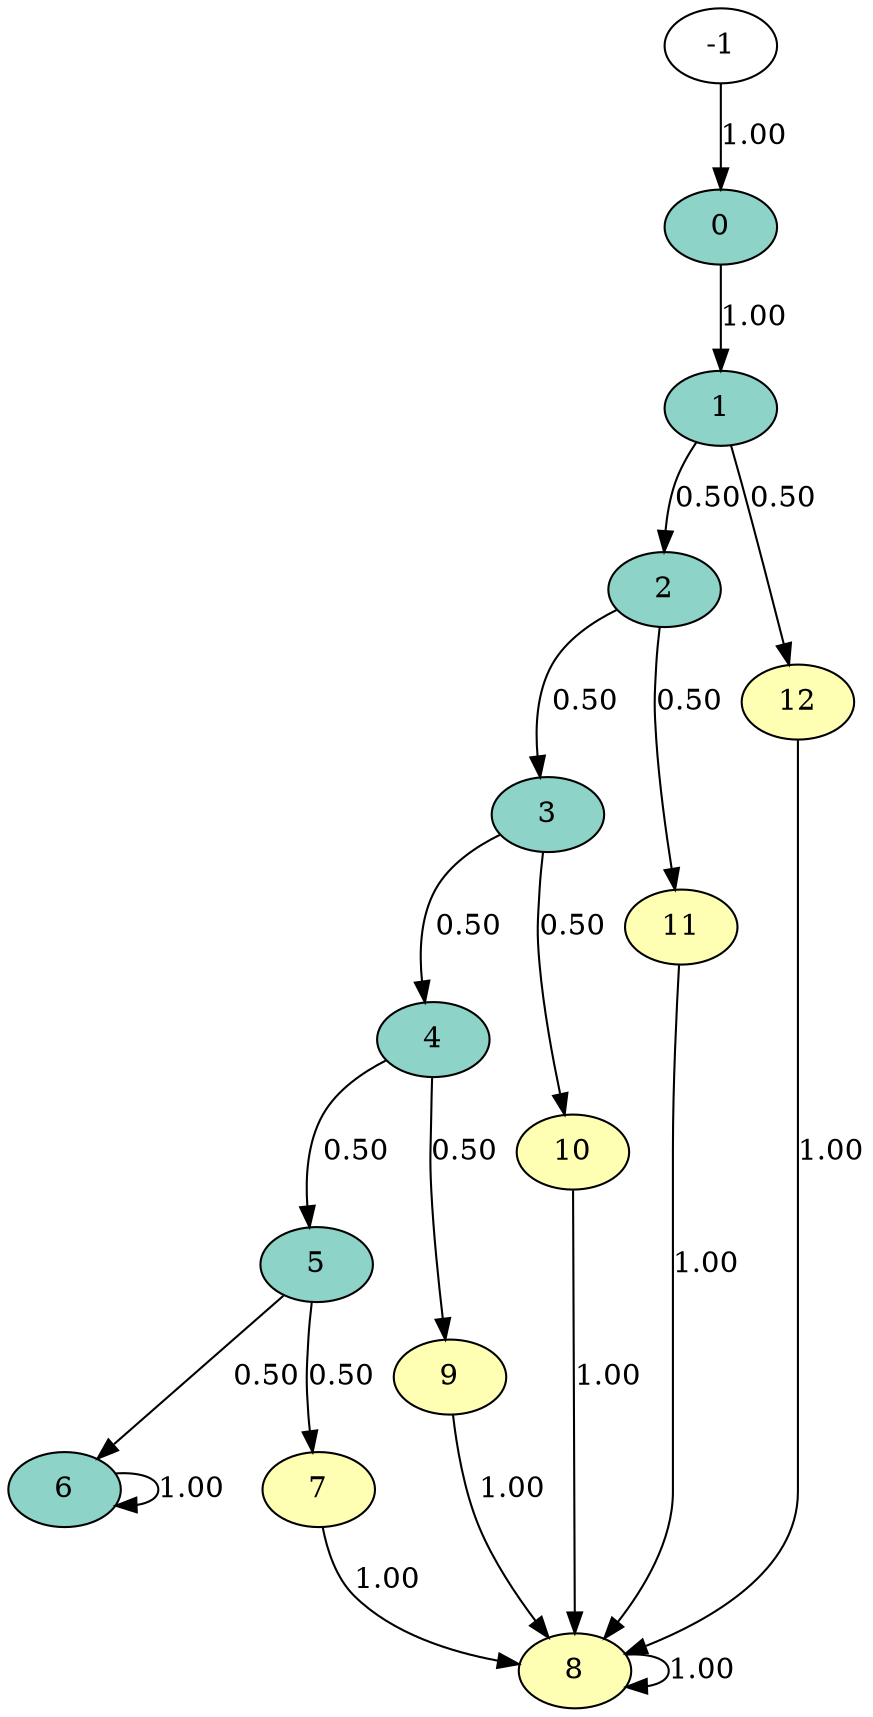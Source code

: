 digraph statespace {
node [colorscheme="set312" style=wedged]
0 [style=filled fillcolor=1]
-1 -> 0 [ label="1.00" ];
1 [style=filled fillcolor=1]
0 -> 1 [ label="1.00" ];
2 [style=filled fillcolor=1]
1 -> 2 [ label="0.50" ];
3 [style=filled fillcolor=1]
2 -> 3 [ label="0.50" ];
4 [style=filled fillcolor=1]
3 -> 4 [ label="0.50" ];
5 [style=filled fillcolor=1]
4 -> 5 [ label="0.50" ];
6 [style=filled fillcolor=1]
5 -> 6 [ label="0.50" ];
6 -> 6 [ label="1.00" ];
7 [style=filled fillcolor=2]
5 -> 7 [ label="0.50" ];
8 [style=filled fillcolor=2]
7 -> 8 [ label="1.00" ];
8 -> 8 [ label="1.00" ];
9 [style=filled fillcolor=2]
4 -> 9 [ label="0.50" ];
9 -> 8 [ label="1.00" ];
10 [style=filled fillcolor=2]
3 -> 10 [ label="0.50" ];
10 -> 8 [ label="1.00" ];
11 [style=filled fillcolor=2]
2 -> 11 [ label="0.50" ];
11 -> 8 [ label="1.00" ];
12 [style=filled fillcolor=2]
1 -> 12 [ label="0.50" ];
12 -> 8 [ label="1.00" ];
}
